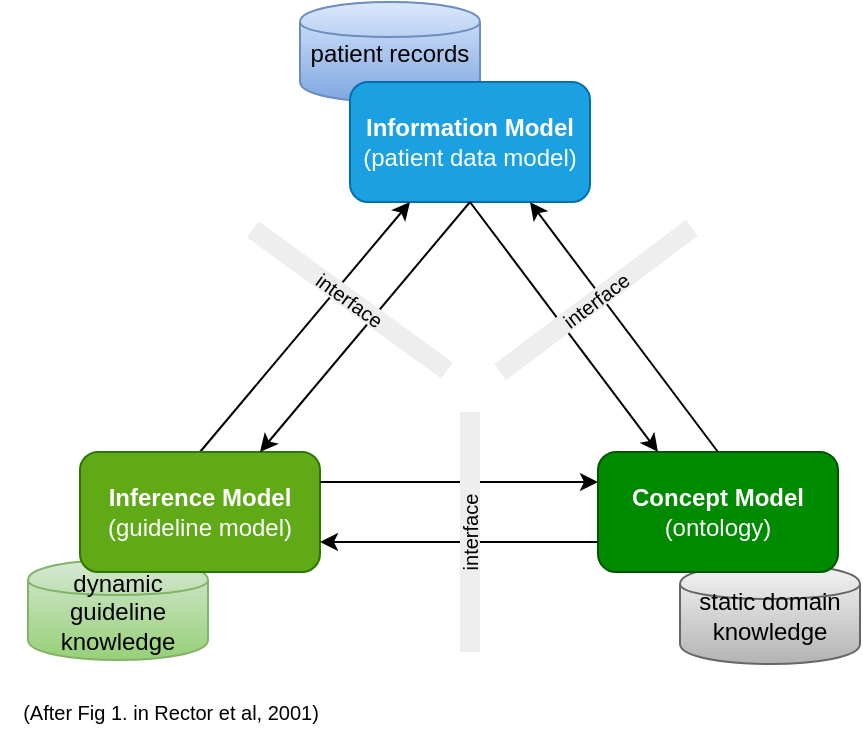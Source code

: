 <mxfile version="12.6.5" type="device"><diagram id="kRBXm-fRBxCkVHmOGRKG" name="Page-1"><mxGraphModel dx="1366" dy="816" grid="1" gridSize="10" guides="1" tooltips="1" connect="1" arrows="1" fold="1" page="1" pageScale="1" pageWidth="827" pageHeight="1169" math="0" shadow="0"><root><mxCell id="0"/><mxCell id="1" parent="0"/><mxCell id="YlxPNQbFY9WoklNcT3Zw-8" value="dynamic guideline knowledge" style="shape=cylinder;whiteSpace=wrap;html=1;boundedLbl=1;backgroundOutline=1;spacingBottom=13;fillColor=#d5e8d4;strokeColor=#82b366;gradientColor=#97d077;" vertex="1" parent="1"><mxGeometry x="144" y="339" width="90" height="50" as="geometry"/></mxCell><mxCell id="YlxPNQbFY9WoklNcT3Zw-7" value="static domain knowledge" style="shape=cylinder;whiteSpace=wrap;html=1;boundedLbl=1;backgroundOutline=1;spacingBottom=13;fillColor=#f5f5f5;strokeColor=#666666;gradientColor=#b3b3b3;" vertex="1" parent="1"><mxGeometry x="470" y="341" width="90" height="50" as="geometry"/></mxCell><mxCell id="YlxPNQbFY9WoklNcT3Zw-5" value="patient records" style="shape=cylinder;whiteSpace=wrap;html=1;boundedLbl=1;backgroundOutline=1;spacingBottom=13;fillColor=#dae8fc;strokeColor=#6c8ebf;gradientColor=#7ea6e0;" vertex="1" parent="1"><mxGeometry x="280" y="60" width="90" height="50" as="geometry"/></mxCell><mxCell id="YlxPNQbFY9WoklNcT3Zw-1" value="&lt;b&gt;Information Model&lt;/b&gt; (patient data model)" style="rounded=1;whiteSpace=wrap;html=1;fillColor=#1ba1e2;strokeColor=#006EAF;fontColor=#ffffff;" vertex="1" parent="1"><mxGeometry x="305" y="100" width="120" height="60" as="geometry"/></mxCell><mxCell id="YlxPNQbFY9WoklNcT3Zw-4" style="rounded=0;orthogonalLoop=1;jettySize=auto;html=1;entryX=0.25;entryY=1;entryDx=0;entryDy=0;exitX=0.5;exitY=0;exitDx=0;exitDy=0;" edge="1" parent="1" source="YlxPNQbFY9WoklNcT3Zw-2" target="YlxPNQbFY9WoklNcT3Zw-1"><mxGeometry relative="1" as="geometry"><mxPoint x="280" y="220" as="sourcePoint"/></mxGeometry></mxCell><mxCell id="YlxPNQbFY9WoklNcT3Zw-2" value="&lt;b&gt;Inference Model&lt;/b&gt; (guideline model)" style="rounded=1;whiteSpace=wrap;html=1;fillColor=#60a917;strokeColor=#2D7600;fontColor=#ffffff;" vertex="1" parent="1"><mxGeometry x="170" y="285" width="120" height="60" as="geometry"/></mxCell><mxCell id="YlxPNQbFY9WoklNcT3Zw-3" value="&lt;b&gt;Concept Model&lt;/b&gt; (ontology)" style="rounded=1;whiteSpace=wrap;html=1;fillColor=#008a00;strokeColor=#005700;fontColor=#ffffff;" vertex="1" parent="1"><mxGeometry x="429" y="285" width="120" height="60" as="geometry"/></mxCell><mxCell id="YlxPNQbFY9WoklNcT3Zw-12" value="(After Fig 1. in Rector et al, 2001)" style="text;html=1;align=center;verticalAlign=middle;resizable=0;points=[];autosize=1;fontSize=10;" vertex="1" parent="1"><mxGeometry x="130" y="405" width="170" height="20" as="geometry"/></mxCell><mxCell id="YlxPNQbFY9WoklNcT3Zw-14" style="rounded=0;orthogonalLoop=1;jettySize=auto;html=1;entryX=0.75;entryY=1;entryDx=0;entryDy=0;exitX=0.5;exitY=0;exitDx=0;exitDy=0;" edge="1" parent="1" source="YlxPNQbFY9WoklNcT3Zw-3" target="YlxPNQbFY9WoklNcT3Zw-1"><mxGeometry relative="1" as="geometry"><mxPoint x="430" y="220" as="sourcePoint"/><mxPoint x="360" y="180" as="targetPoint"/></mxGeometry></mxCell><mxCell id="YlxPNQbFY9WoklNcT3Zw-15" style="rounded=0;orthogonalLoop=1;jettySize=auto;html=1;entryX=0.75;entryY=0;entryDx=0;entryDy=0;exitX=0.5;exitY=1;exitDx=0;exitDy=0;" edge="1" parent="1" source="YlxPNQbFY9WoklNcT3Zw-1" target="YlxPNQbFY9WoklNcT3Zw-2"><mxGeometry relative="1" as="geometry"><mxPoint x="300" y="230" as="sourcePoint"/><mxPoint x="345" y="180" as="targetPoint"/></mxGeometry></mxCell><mxCell id="YlxPNQbFY9WoklNcT3Zw-16" style="rounded=0;orthogonalLoop=1;jettySize=auto;html=1;entryX=0.25;entryY=0;entryDx=0;entryDy=0;exitX=0.5;exitY=1;exitDx=0;exitDy=0;" edge="1" parent="1" source="YlxPNQbFY9WoklNcT3Zw-1" target="YlxPNQbFY9WoklNcT3Zw-3"><mxGeometry relative="1" as="geometry"><mxPoint x="420" y="230" as="sourcePoint"/><mxPoint x="460" y="280" as="targetPoint"/></mxGeometry></mxCell><mxCell id="YlxPNQbFY9WoklNcT3Zw-17" style="rounded=0;orthogonalLoop=1;jettySize=auto;html=1;entryX=0;entryY=0.25;entryDx=0;entryDy=0;exitX=1;exitY=0.25;exitDx=0;exitDy=0;" edge="1" parent="1" source="YlxPNQbFY9WoklNcT3Zw-2" target="YlxPNQbFY9WoklNcT3Zw-3"><mxGeometry relative="1" as="geometry"><mxPoint x="360" y="300" as="sourcePoint"/><mxPoint x="465" y="295" as="targetPoint"/></mxGeometry></mxCell><mxCell id="YlxPNQbFY9WoklNcT3Zw-18" style="rounded=0;orthogonalLoop=1;jettySize=auto;html=1;entryX=1;entryY=0.75;entryDx=0;entryDy=0;exitX=0;exitY=0.75;exitDx=0;exitDy=0;" edge="1" parent="1" source="YlxPNQbFY9WoklNcT3Zw-3" target="YlxPNQbFY9WoklNcT3Zw-2"><mxGeometry relative="1" as="geometry"><mxPoint x="360" y="326" as="sourcePoint"/><mxPoint x="435" y="310" as="targetPoint"/></mxGeometry></mxCell><mxCell id="YlxPNQbFY9WoklNcT3Zw-22" value="interface" style="rounded=0;whiteSpace=wrap;html=1;fontSize=10;fillColor=#eeeeee;strokeColor=none;rotation=36;" vertex="1" parent="1"><mxGeometry x="245" y="204" width="120" height="10" as="geometry"/></mxCell><mxCell id="YlxPNQbFY9WoklNcT3Zw-23" value="interface" style="rounded=0;whiteSpace=wrap;html=1;fontSize=10;fillColor=#eeeeee;strokeColor=none;rotation=-37;" vertex="1" parent="1"><mxGeometry x="368" y="204" width="120" height="10" as="geometry"/></mxCell><mxCell id="YlxPNQbFY9WoklNcT3Zw-24" value="interface" style="rounded=0;whiteSpace=wrap;html=1;fontSize=10;fillColor=#eeeeee;strokeColor=none;rotation=-90;" vertex="1" parent="1"><mxGeometry x="305" y="320" width="120" height="10" as="geometry"/></mxCell></root></mxGraphModel></diagram></mxfile>